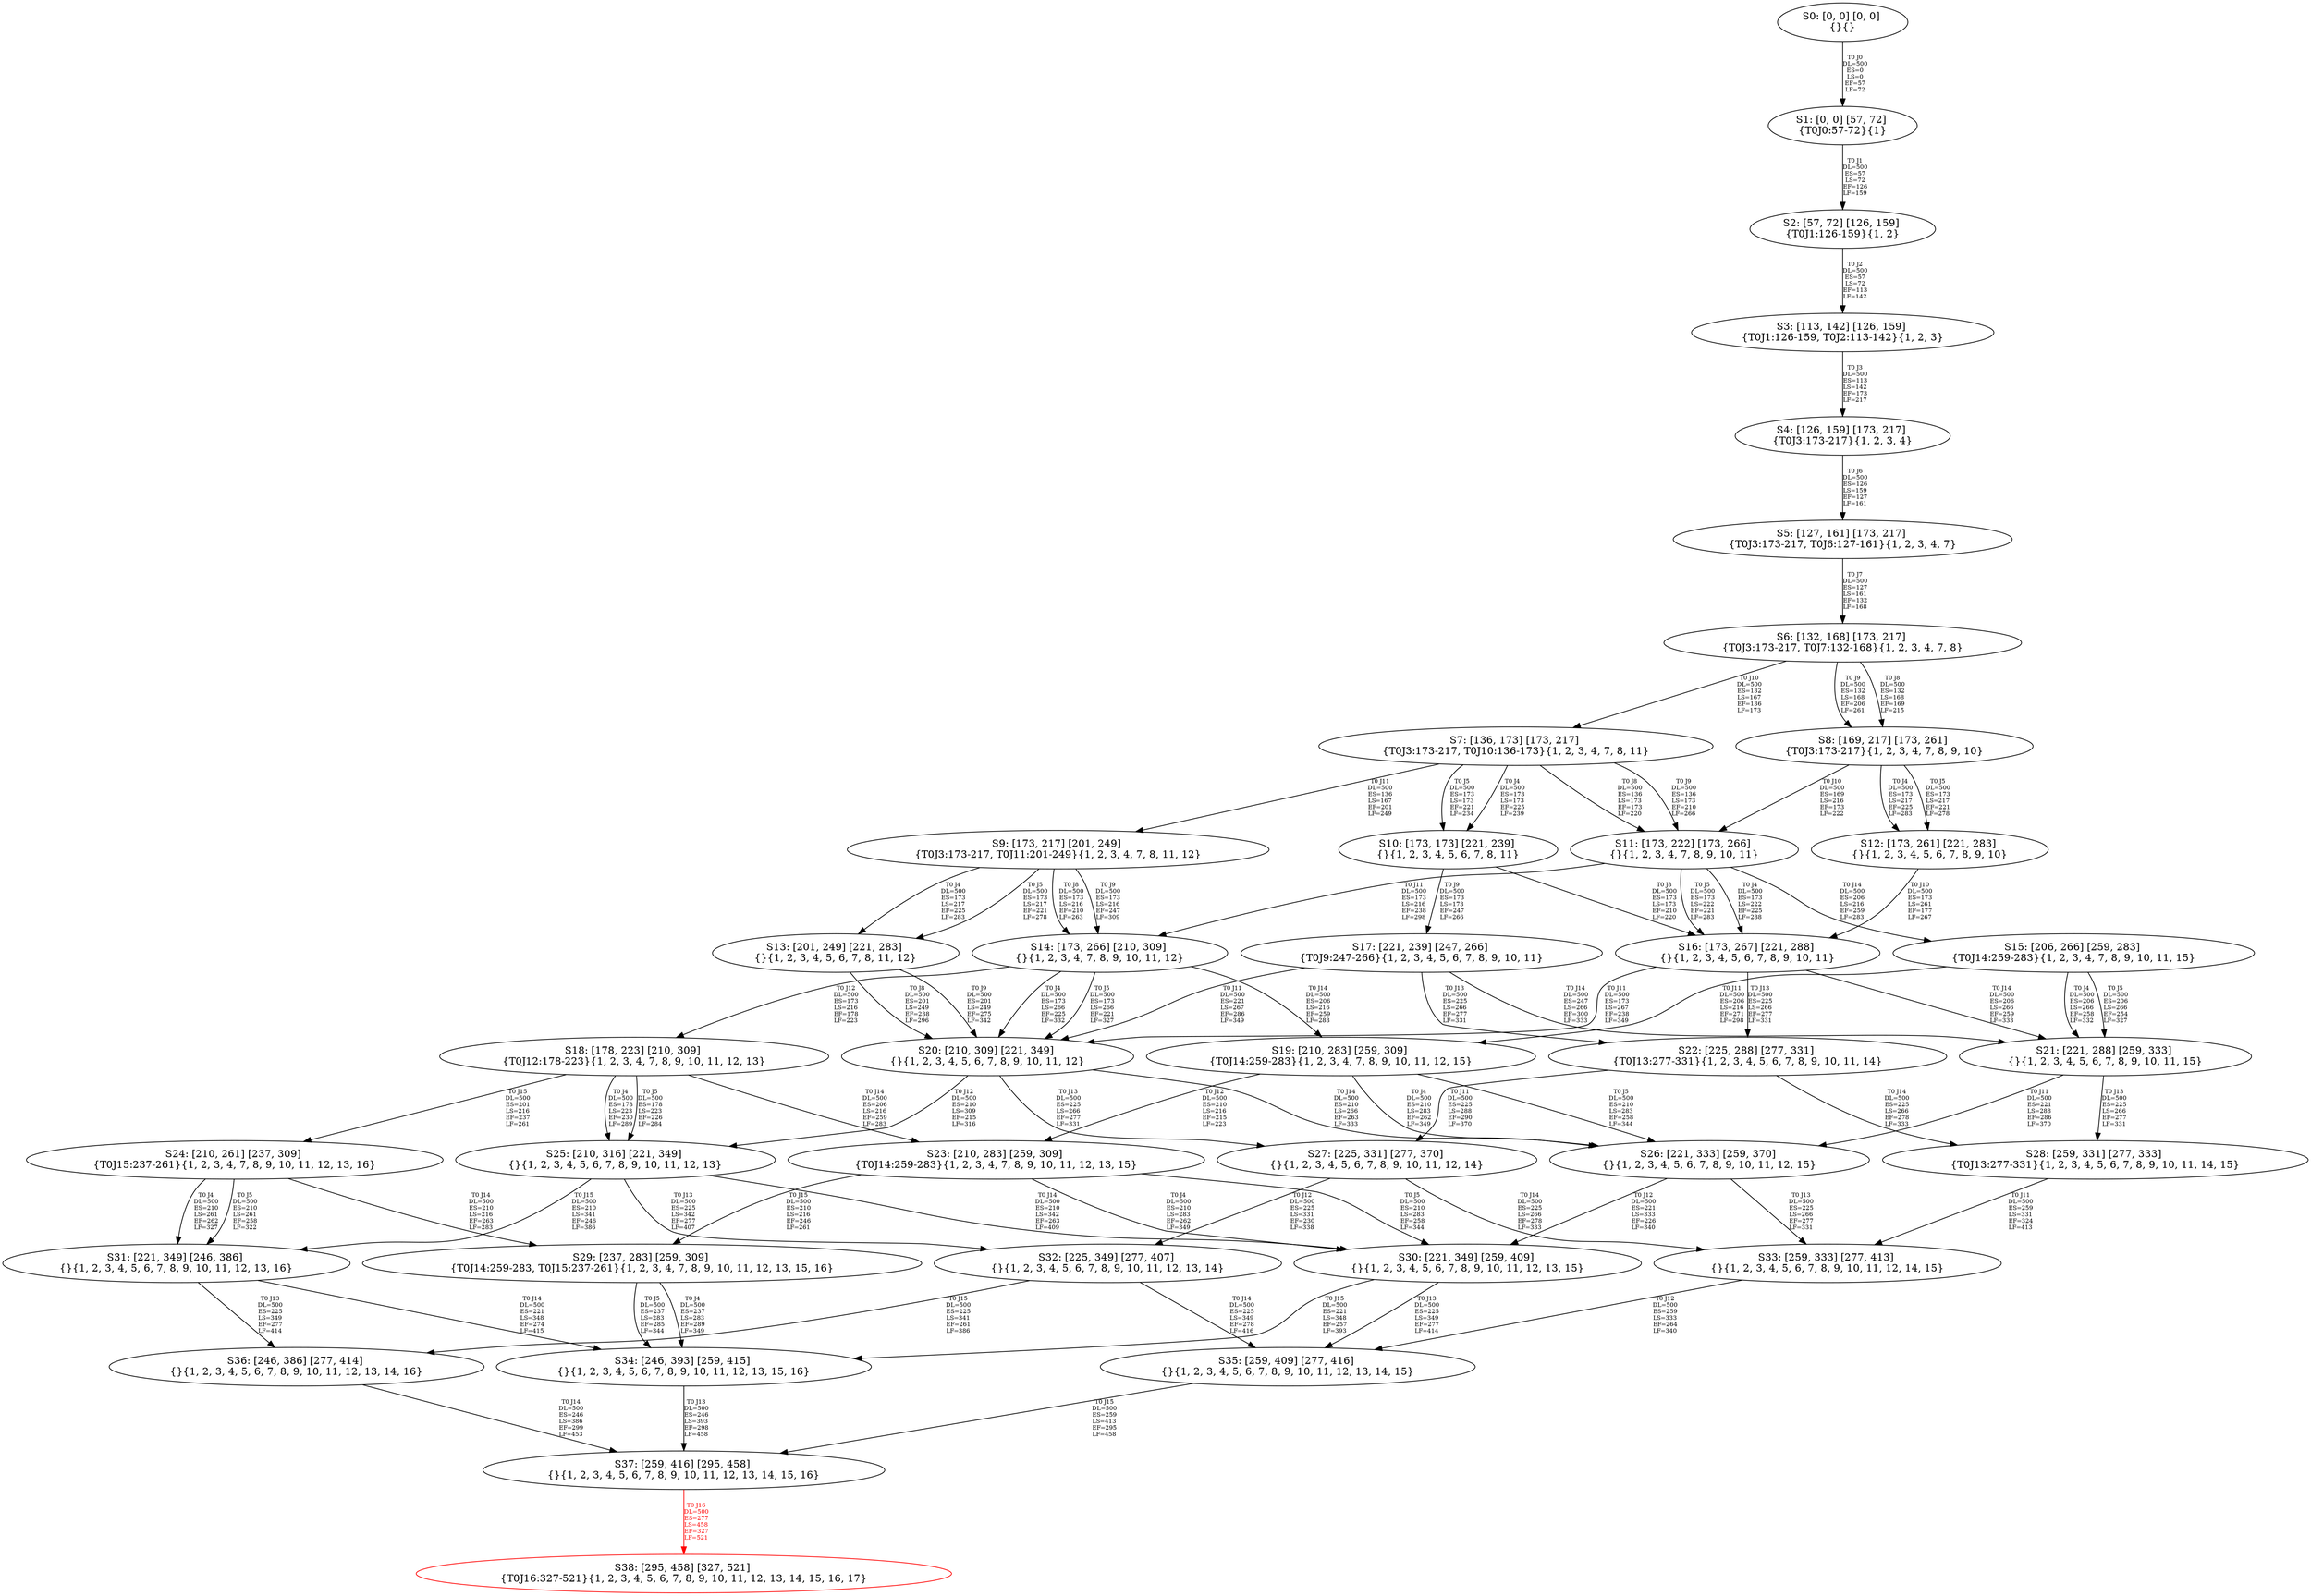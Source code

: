 digraph {
	S0[label="S0: [0, 0] [0, 0] \n{}{}"];
	S1[label="S1: [0, 0] [57, 72] \n{T0J0:57-72}{1}"];
	S2[label="S2: [57, 72] [126, 159] \n{T0J1:126-159}{1, 2}"];
	S3[label="S3: [113, 142] [126, 159] \n{T0J1:126-159, T0J2:113-142}{1, 2, 3}"];
	S4[label="S4: [126, 159] [173, 217] \n{T0J3:173-217}{1, 2, 3, 4}"];
	S5[label="S5: [127, 161] [173, 217] \n{T0J3:173-217, T0J6:127-161}{1, 2, 3, 4, 7}"];
	S6[label="S6: [132, 168] [173, 217] \n{T0J3:173-217, T0J7:132-168}{1, 2, 3, 4, 7, 8}"];
	S7[label="S7: [136, 173] [173, 217] \n{T0J3:173-217, T0J10:136-173}{1, 2, 3, 4, 7, 8, 11}"];
	S8[label="S8: [169, 217] [173, 261] \n{T0J3:173-217}{1, 2, 3, 4, 7, 8, 9, 10}"];
	S9[label="S9: [173, 217] [201, 249] \n{T0J3:173-217, T0J11:201-249}{1, 2, 3, 4, 7, 8, 11, 12}"];
	S10[label="S10: [173, 173] [221, 239] \n{}{1, 2, 3, 4, 5, 6, 7, 8, 11}"];
	S11[label="S11: [173, 222] [173, 266] \n{}{1, 2, 3, 4, 7, 8, 9, 10, 11}"];
	S12[label="S12: [173, 261] [221, 283] \n{}{1, 2, 3, 4, 5, 6, 7, 8, 9, 10}"];
	S13[label="S13: [201, 249] [221, 283] \n{}{1, 2, 3, 4, 5, 6, 7, 8, 11, 12}"];
	S14[label="S14: [173, 266] [210, 309] \n{}{1, 2, 3, 4, 7, 8, 9, 10, 11, 12}"];
	S15[label="S15: [206, 266] [259, 283] \n{T0J14:259-283}{1, 2, 3, 4, 7, 8, 9, 10, 11, 15}"];
	S16[label="S16: [173, 267] [221, 288] \n{}{1, 2, 3, 4, 5, 6, 7, 8, 9, 10, 11}"];
	S17[label="S17: [221, 239] [247, 266] \n{T0J9:247-266}{1, 2, 3, 4, 5, 6, 7, 8, 9, 10, 11}"];
	S18[label="S18: [178, 223] [210, 309] \n{T0J12:178-223}{1, 2, 3, 4, 7, 8, 9, 10, 11, 12, 13}"];
	S19[label="S19: [210, 283] [259, 309] \n{T0J14:259-283}{1, 2, 3, 4, 7, 8, 9, 10, 11, 12, 15}"];
	S20[label="S20: [210, 309] [221, 349] \n{}{1, 2, 3, 4, 5, 6, 7, 8, 9, 10, 11, 12}"];
	S21[label="S21: [221, 288] [259, 333] \n{}{1, 2, 3, 4, 5, 6, 7, 8, 9, 10, 11, 15}"];
	S22[label="S22: [225, 288] [277, 331] \n{T0J13:277-331}{1, 2, 3, 4, 5, 6, 7, 8, 9, 10, 11, 14}"];
	S23[label="S23: [210, 283] [259, 309] \n{T0J14:259-283}{1, 2, 3, 4, 7, 8, 9, 10, 11, 12, 13, 15}"];
	S24[label="S24: [210, 261] [237, 309] \n{T0J15:237-261}{1, 2, 3, 4, 7, 8, 9, 10, 11, 12, 13, 16}"];
	S25[label="S25: [210, 316] [221, 349] \n{}{1, 2, 3, 4, 5, 6, 7, 8, 9, 10, 11, 12, 13}"];
	S26[label="S26: [221, 333] [259, 370] \n{}{1, 2, 3, 4, 5, 6, 7, 8, 9, 10, 11, 12, 15}"];
	S27[label="S27: [225, 331] [277, 370] \n{}{1, 2, 3, 4, 5, 6, 7, 8, 9, 10, 11, 12, 14}"];
	S28[label="S28: [259, 331] [277, 333] \n{T0J13:277-331}{1, 2, 3, 4, 5, 6, 7, 8, 9, 10, 11, 14, 15}"];
	S29[label="S29: [237, 283] [259, 309] \n{T0J14:259-283, T0J15:237-261}{1, 2, 3, 4, 7, 8, 9, 10, 11, 12, 13, 15, 16}"];
	S30[label="S30: [221, 349] [259, 409] \n{}{1, 2, 3, 4, 5, 6, 7, 8, 9, 10, 11, 12, 13, 15}"];
	S31[label="S31: [221, 349] [246, 386] \n{}{1, 2, 3, 4, 5, 6, 7, 8, 9, 10, 11, 12, 13, 16}"];
	S32[label="S32: [225, 349] [277, 407] \n{}{1, 2, 3, 4, 5, 6, 7, 8, 9, 10, 11, 12, 13, 14}"];
	S33[label="S33: [259, 333] [277, 413] \n{}{1, 2, 3, 4, 5, 6, 7, 8, 9, 10, 11, 12, 14, 15}"];
	S34[label="S34: [246, 393] [259, 415] \n{}{1, 2, 3, 4, 5, 6, 7, 8, 9, 10, 11, 12, 13, 15, 16}"];
	S35[label="S35: [259, 409] [277, 416] \n{}{1, 2, 3, 4, 5, 6, 7, 8, 9, 10, 11, 12, 13, 14, 15}"];
	S36[label="S36: [246, 386] [277, 414] \n{}{1, 2, 3, 4, 5, 6, 7, 8, 9, 10, 11, 12, 13, 14, 16}"];
	S37[label="S37: [259, 416] [295, 458] \n{}{1, 2, 3, 4, 5, 6, 7, 8, 9, 10, 11, 12, 13, 14, 15, 16}"];
	S38[label="S38: [295, 458] [327, 521] \n{T0J16:327-521}{1, 2, 3, 4, 5, 6, 7, 8, 9, 10, 11, 12, 13, 14, 15, 16, 17}"];
	S0 -> S1[label="T0 J0\nDL=500\nES=0\nLS=0\nEF=57\nLF=72",fontsize=8];
	S1 -> S2[label="T0 J1\nDL=500\nES=57\nLS=72\nEF=126\nLF=159",fontsize=8];
	S2 -> S3[label="T0 J2\nDL=500\nES=57\nLS=72\nEF=113\nLF=142",fontsize=8];
	S3 -> S4[label="T0 J3\nDL=500\nES=113\nLS=142\nEF=173\nLF=217",fontsize=8];
	S4 -> S5[label="T0 J6\nDL=500\nES=126\nLS=159\nEF=127\nLF=161",fontsize=8];
	S5 -> S6[label="T0 J7\nDL=500\nES=127\nLS=161\nEF=132\nLF=168",fontsize=8];
	S6 -> S8[label="T0 J8\nDL=500\nES=132\nLS=168\nEF=169\nLF=215",fontsize=8];
	S6 -> S8[label="T0 J9\nDL=500\nES=132\nLS=168\nEF=206\nLF=261",fontsize=8];
	S6 -> S7[label="T0 J10\nDL=500\nES=132\nLS=167\nEF=136\nLF=173",fontsize=8];
	S7 -> S10[label="T0 J4\nDL=500\nES=173\nLS=173\nEF=225\nLF=239",fontsize=8];
	S7 -> S10[label="T0 J5\nDL=500\nES=173\nLS=173\nEF=221\nLF=234",fontsize=8];
	S7 -> S11[label="T0 J8\nDL=500\nES=136\nLS=173\nEF=173\nLF=220",fontsize=8];
	S7 -> S11[label="T0 J9\nDL=500\nES=136\nLS=173\nEF=210\nLF=266",fontsize=8];
	S7 -> S9[label="T0 J11\nDL=500\nES=136\nLS=167\nEF=201\nLF=249",fontsize=8];
	S8 -> S12[label="T0 J4\nDL=500\nES=173\nLS=217\nEF=225\nLF=283",fontsize=8];
	S8 -> S12[label="T0 J5\nDL=500\nES=173\nLS=217\nEF=221\nLF=278",fontsize=8];
	S8 -> S11[label="T0 J10\nDL=500\nES=169\nLS=216\nEF=173\nLF=222",fontsize=8];
	S9 -> S13[label="T0 J4\nDL=500\nES=173\nLS=217\nEF=225\nLF=283",fontsize=8];
	S9 -> S13[label="T0 J5\nDL=500\nES=173\nLS=217\nEF=221\nLF=278",fontsize=8];
	S9 -> S14[label="T0 J8\nDL=500\nES=173\nLS=216\nEF=210\nLF=263",fontsize=8];
	S9 -> S14[label="T0 J9\nDL=500\nES=173\nLS=216\nEF=247\nLF=309",fontsize=8];
	S10 -> S16[label="T0 J8\nDL=500\nES=173\nLS=173\nEF=210\nLF=220",fontsize=8];
	S10 -> S17[label="T0 J9\nDL=500\nES=173\nLS=173\nEF=247\nLF=266",fontsize=8];
	S11 -> S16[label="T0 J4\nDL=500\nES=173\nLS=222\nEF=225\nLF=288",fontsize=8];
	S11 -> S16[label="T0 J5\nDL=500\nES=173\nLS=222\nEF=221\nLF=283",fontsize=8];
	S11 -> S14[label="T0 J11\nDL=500\nES=173\nLS=216\nEF=238\nLF=298",fontsize=8];
	S11 -> S15[label="T0 J14\nDL=500\nES=206\nLS=216\nEF=259\nLF=283",fontsize=8];
	S12 -> S16[label="T0 J10\nDL=500\nES=173\nLS=261\nEF=177\nLF=267",fontsize=8];
	S13 -> S20[label="T0 J8\nDL=500\nES=201\nLS=249\nEF=238\nLF=296",fontsize=8];
	S13 -> S20[label="T0 J9\nDL=500\nES=201\nLS=249\nEF=275\nLF=342",fontsize=8];
	S14 -> S20[label="T0 J4\nDL=500\nES=173\nLS=266\nEF=225\nLF=332",fontsize=8];
	S14 -> S20[label="T0 J5\nDL=500\nES=173\nLS=266\nEF=221\nLF=327",fontsize=8];
	S14 -> S18[label="T0 J12\nDL=500\nES=173\nLS=216\nEF=178\nLF=223",fontsize=8];
	S14 -> S19[label="T0 J14\nDL=500\nES=206\nLS=216\nEF=259\nLF=283",fontsize=8];
	S15 -> S21[label="T0 J4\nDL=500\nES=206\nLS=266\nEF=258\nLF=332",fontsize=8];
	S15 -> S21[label="T0 J5\nDL=500\nES=206\nLS=266\nEF=254\nLF=327",fontsize=8];
	S15 -> S19[label="T0 J11\nDL=500\nES=206\nLS=216\nEF=271\nLF=298",fontsize=8];
	S16 -> S20[label="T0 J11\nDL=500\nES=173\nLS=267\nEF=238\nLF=349",fontsize=8];
	S16 -> S22[label="T0 J13\nDL=500\nES=225\nLS=266\nEF=277\nLF=331",fontsize=8];
	S16 -> S21[label="T0 J14\nDL=500\nES=206\nLS=266\nEF=259\nLF=333",fontsize=8];
	S17 -> S20[label="T0 J11\nDL=500\nES=221\nLS=267\nEF=286\nLF=349",fontsize=8];
	S17 -> S22[label="T0 J13\nDL=500\nES=225\nLS=266\nEF=277\nLF=331",fontsize=8];
	S17 -> S21[label="T0 J14\nDL=500\nES=247\nLS=266\nEF=300\nLF=333",fontsize=8];
	S18 -> S25[label="T0 J4\nDL=500\nES=178\nLS=223\nEF=230\nLF=289",fontsize=8];
	S18 -> S25[label="T0 J5\nDL=500\nES=178\nLS=223\nEF=226\nLF=284",fontsize=8];
	S18 -> S23[label="T0 J14\nDL=500\nES=206\nLS=216\nEF=259\nLF=283",fontsize=8];
	S18 -> S24[label="T0 J15\nDL=500\nES=201\nLS=216\nEF=237\nLF=261",fontsize=8];
	S19 -> S26[label="T0 J4\nDL=500\nES=210\nLS=283\nEF=262\nLF=349",fontsize=8];
	S19 -> S26[label="T0 J5\nDL=500\nES=210\nLS=283\nEF=258\nLF=344",fontsize=8];
	S19 -> S23[label="T0 J12\nDL=500\nES=210\nLS=216\nEF=215\nLF=223",fontsize=8];
	S20 -> S25[label="T0 J12\nDL=500\nES=210\nLS=309\nEF=215\nLF=316",fontsize=8];
	S20 -> S27[label="T0 J13\nDL=500\nES=225\nLS=266\nEF=277\nLF=331",fontsize=8];
	S20 -> S26[label="T0 J14\nDL=500\nES=210\nLS=266\nEF=263\nLF=333",fontsize=8];
	S21 -> S26[label="T0 J11\nDL=500\nES=221\nLS=288\nEF=286\nLF=370",fontsize=8];
	S21 -> S28[label="T0 J13\nDL=500\nES=225\nLS=266\nEF=277\nLF=331",fontsize=8];
	S22 -> S27[label="T0 J11\nDL=500\nES=225\nLS=288\nEF=290\nLF=370",fontsize=8];
	S22 -> S28[label="T0 J14\nDL=500\nES=225\nLS=266\nEF=278\nLF=333",fontsize=8];
	S23 -> S30[label="T0 J4\nDL=500\nES=210\nLS=283\nEF=262\nLF=349",fontsize=8];
	S23 -> S30[label="T0 J5\nDL=500\nES=210\nLS=283\nEF=258\nLF=344",fontsize=8];
	S23 -> S29[label="T0 J15\nDL=500\nES=210\nLS=216\nEF=246\nLF=261",fontsize=8];
	S24 -> S31[label="T0 J4\nDL=500\nES=210\nLS=261\nEF=262\nLF=327",fontsize=8];
	S24 -> S31[label="T0 J5\nDL=500\nES=210\nLS=261\nEF=258\nLF=322",fontsize=8];
	S24 -> S29[label="T0 J14\nDL=500\nES=210\nLS=216\nEF=263\nLF=283",fontsize=8];
	S25 -> S32[label="T0 J13\nDL=500\nES=225\nLS=342\nEF=277\nLF=407",fontsize=8];
	S25 -> S30[label="T0 J14\nDL=500\nES=210\nLS=342\nEF=263\nLF=409",fontsize=8];
	S25 -> S31[label="T0 J15\nDL=500\nES=210\nLS=341\nEF=246\nLF=386",fontsize=8];
	S26 -> S30[label="T0 J12\nDL=500\nES=221\nLS=333\nEF=226\nLF=340",fontsize=8];
	S26 -> S33[label="T0 J13\nDL=500\nES=225\nLS=266\nEF=277\nLF=331",fontsize=8];
	S27 -> S32[label="T0 J12\nDL=500\nES=225\nLS=331\nEF=230\nLF=338",fontsize=8];
	S27 -> S33[label="T0 J14\nDL=500\nES=225\nLS=266\nEF=278\nLF=333",fontsize=8];
	S28 -> S33[label="T0 J11\nDL=500\nES=259\nLS=331\nEF=324\nLF=413",fontsize=8];
	S29 -> S34[label="T0 J4\nDL=500\nES=237\nLS=283\nEF=289\nLF=349",fontsize=8];
	S29 -> S34[label="T0 J5\nDL=500\nES=237\nLS=283\nEF=285\nLF=344",fontsize=8];
	S30 -> S35[label="T0 J13\nDL=500\nES=225\nLS=349\nEF=277\nLF=414",fontsize=8];
	S30 -> S34[label="T0 J15\nDL=500\nES=221\nLS=348\nEF=257\nLF=393",fontsize=8];
	S31 -> S36[label="T0 J13\nDL=500\nES=225\nLS=349\nEF=277\nLF=414",fontsize=8];
	S31 -> S34[label="T0 J14\nDL=500\nES=221\nLS=348\nEF=274\nLF=415",fontsize=8];
	S32 -> S35[label="T0 J14\nDL=500\nES=225\nLS=349\nEF=278\nLF=416",fontsize=8];
	S32 -> S36[label="T0 J15\nDL=500\nES=225\nLS=341\nEF=261\nLF=386",fontsize=8];
	S33 -> S35[label="T0 J12\nDL=500\nES=259\nLS=333\nEF=264\nLF=340",fontsize=8];
	S34 -> S37[label="T0 J13\nDL=500\nES=246\nLS=393\nEF=298\nLF=458",fontsize=8];
	S35 -> S37[label="T0 J15\nDL=500\nES=259\nLS=413\nEF=295\nLF=458",fontsize=8];
	S36 -> S37[label="T0 J14\nDL=500\nES=246\nLS=386\nEF=299\nLF=453",fontsize=8];
	S37 -> S38[label="T0 J16\nDL=500\nES=277\nLS=458\nEF=327\nLF=521",color=Red,fontcolor=Red,fontsize=8];
S38[color=Red];
}
